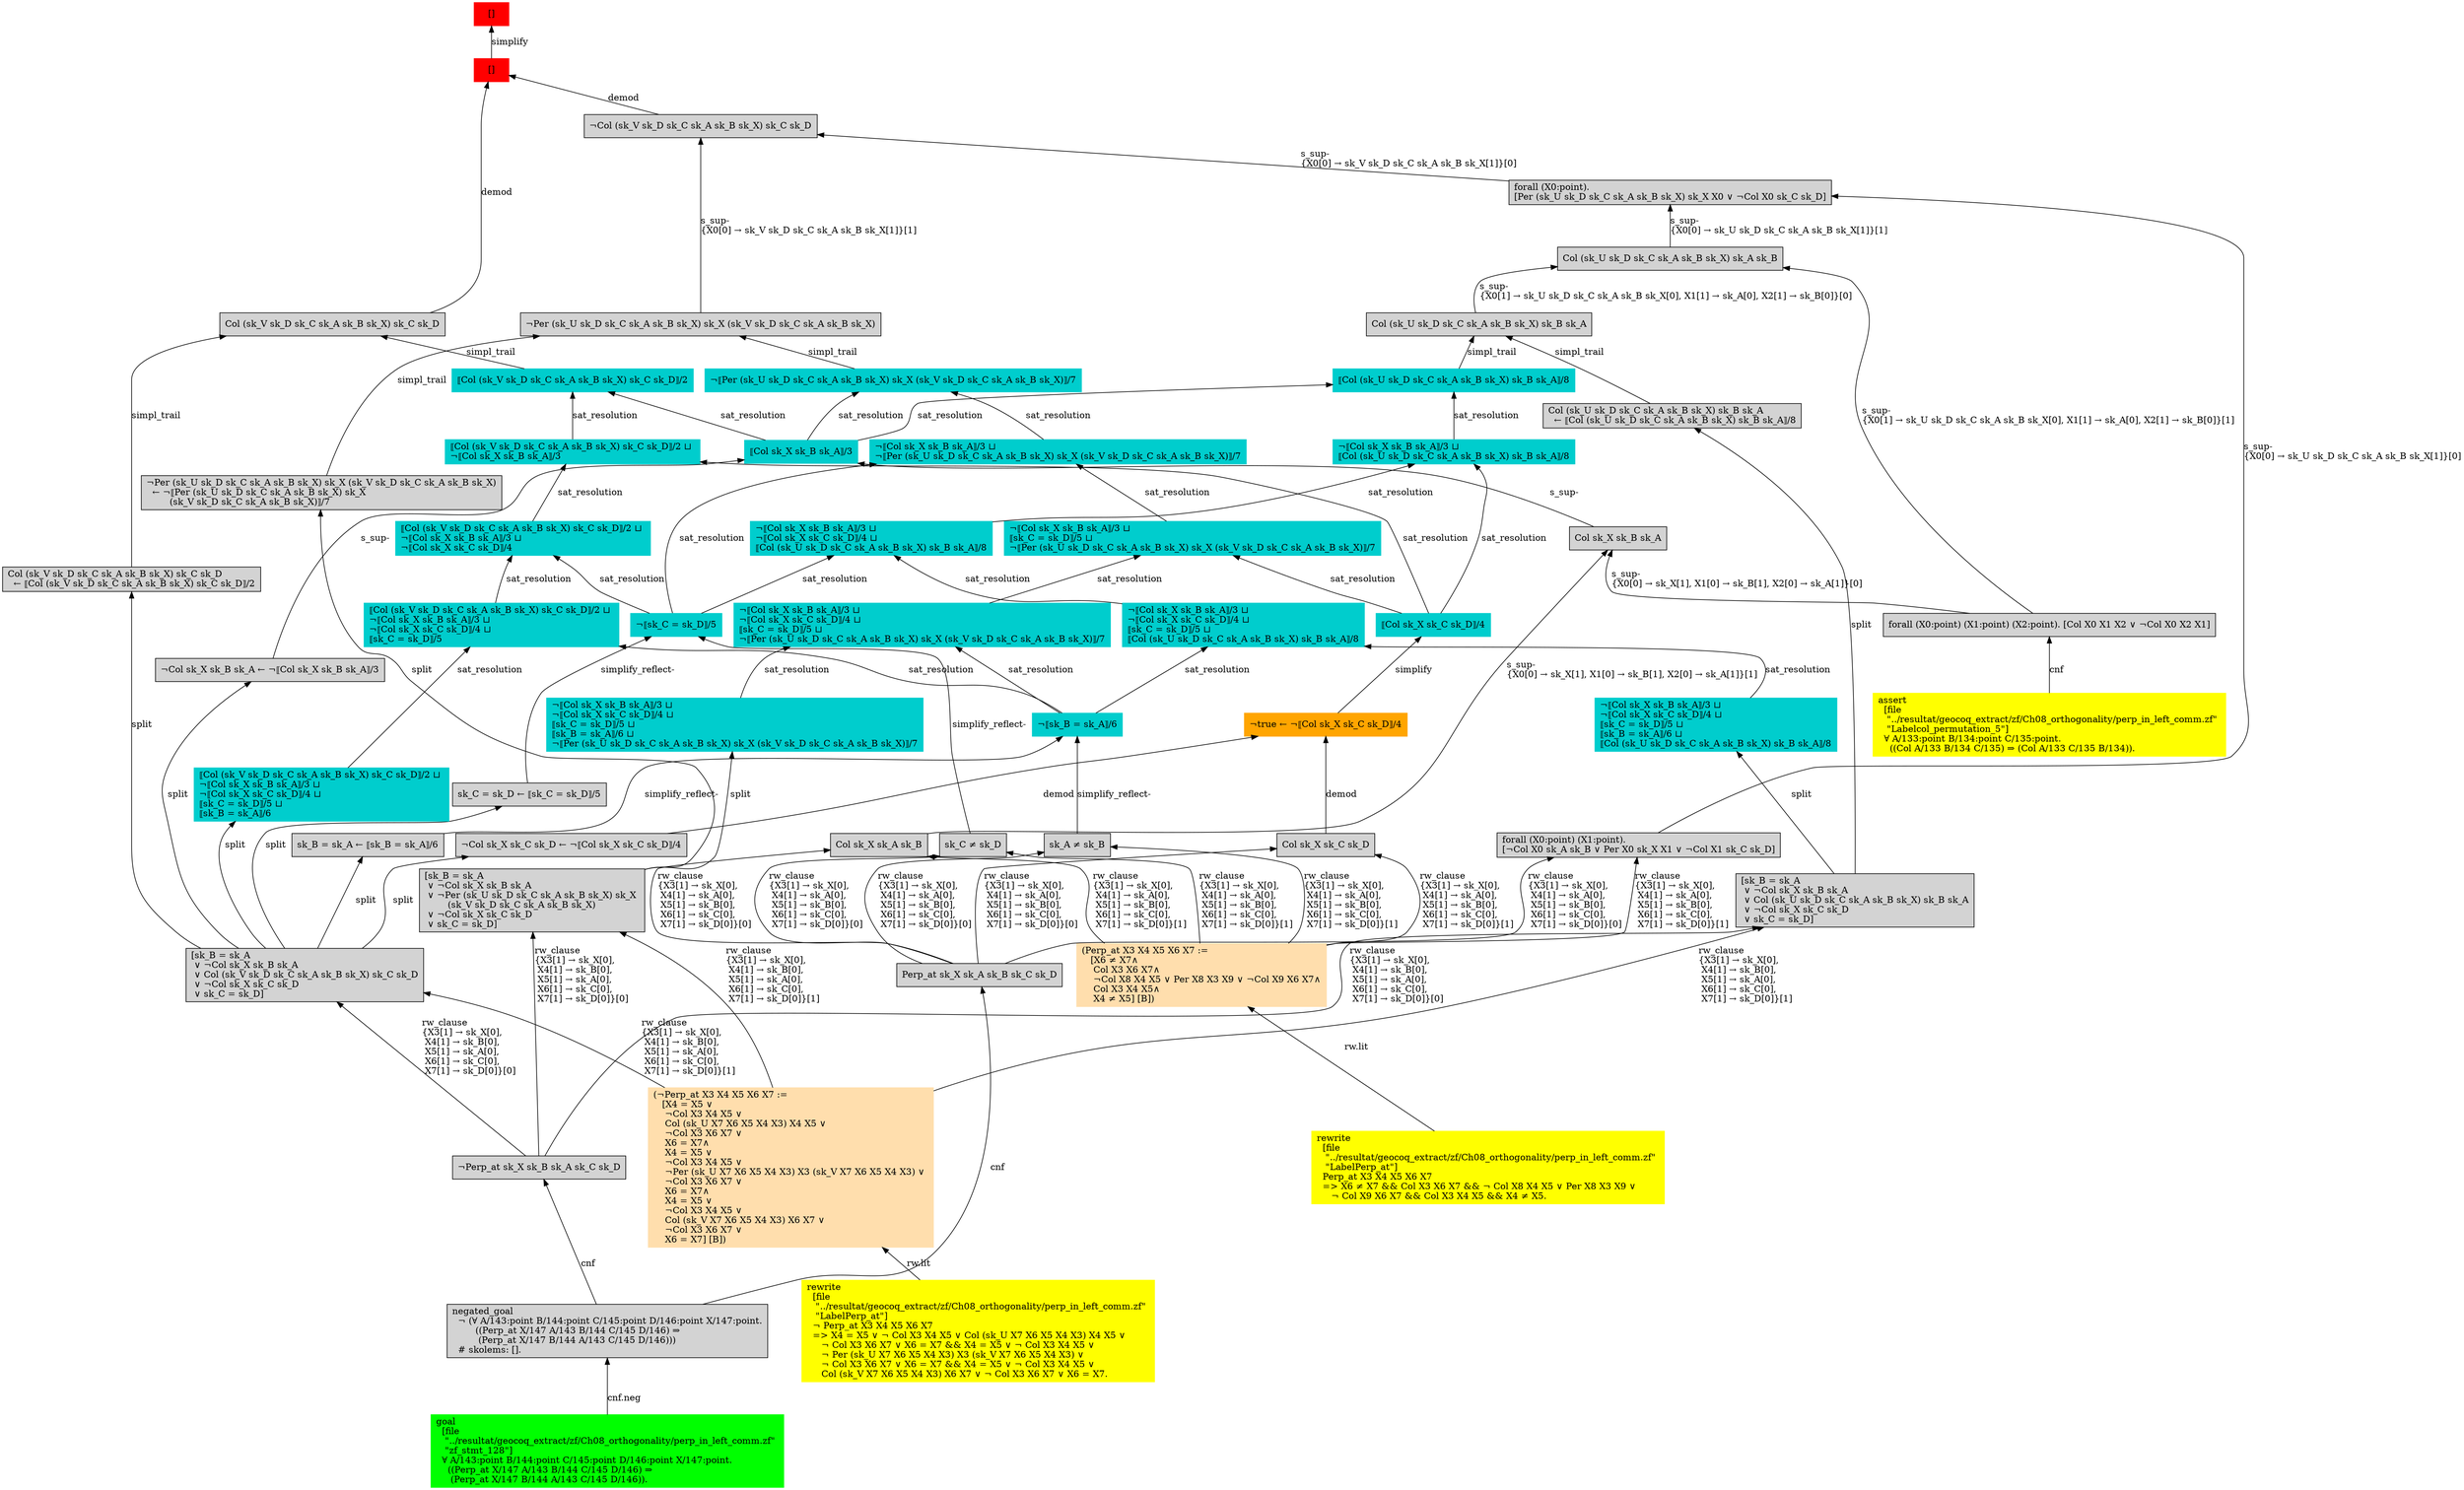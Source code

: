 digraph "unsat_graph" {
  vertex_0 [color=red, label="[]", shape=box, style=filled];
  vertex_0 -> vertex_1 [label="simplify", dir="back"];
  vertex_1 [color=red, label="[]", shape=box, style=filled];
  vertex_1 -> vertex_2 [label="demod", dir="back"];
  vertex_2 [shape=box, label="Col (sk_V sk_D sk_C sk_A sk_B sk_X) sk_C sk_D\l", style=filled];
  vertex_2 -> vertex_3 [label="simpl_trail", dir="back"];
  vertex_3 [color=cyan3, shape=box, label="⟦Col (sk_V sk_D sk_C sk_A sk_B sk_X) sk_C sk_D⟧/2\l", style=filled];
  vertex_3 -> vertex_4 [label="sat_resolution", dir="back"];
  vertex_4 [color=cyan3, shape=box, label="⟦Col sk_X sk_B sk_A⟧/3\l", style=filled];
  vertex_4 -> vertex_5 [label="s_sup-\l", dir="back"];
  vertex_5 [shape=box, label="¬Col sk_X sk_B sk_A ← ¬⟦Col sk_X sk_B sk_A⟧/3\l", style=filled];
  vertex_5 -> vertex_6 [label="split", dir="back"];
  vertex_6 [shape=box, label="[sk_B = sk_A\l ∨ ¬Col sk_X sk_B sk_A\l ∨ Col (sk_V sk_D sk_C sk_A sk_B sk_X) sk_C sk_D\l ∨ ¬Col sk_X sk_C sk_D\l ∨ sk_C = sk_D]\l", style=filled];
  vertex_6 -> vertex_7 [label="rw_clause\l\{X3[1] → sk_X[0], \l X4[1] → sk_B[0], \l X5[1] → sk_A[0], \l X6[1] → sk_C[0], \l X7[1] → sk_D[0]\}[1]\l", dir="back"];
  vertex_7 [color=navajowhite, shape=box, label="(¬Perp_at X3 X4 X5 X6 X7 :=\l   [X4 = X5 ∨ \l    ¬Col X3 X4 X5 ∨ \l    Col (sk_U X7 X6 X5 X4 X3) X4 X5 ∨ \l    ¬Col X3 X6 X7 ∨ \l    X6 = X7∧\l    X4 = X5 ∨ \l    ¬Col X3 X4 X5 ∨ \l    ¬Per (sk_U X7 X6 X5 X4 X3) X3 (sk_V X7 X6 X5 X4 X3) ∨ \l    ¬Col X3 X6 X7 ∨ \l    X6 = X7∧\l    X4 = X5 ∨ \l    ¬Col X3 X4 X5 ∨ \l    Col (sk_V X7 X6 X5 X4 X3) X6 X7 ∨ \l    ¬Col X3 X6 X7 ∨ \l    X6 = X7] [B])\l", style=filled];
  vertex_7 -> vertex_8 [label="rw.lit", dir="back"];
  vertex_8 [color=yellow, shape=box, label="rewrite\l  [file\l   \"../resultat/geocoq_extract/zf/Ch08_orthogonality/perp_in_left_comm.zf\" \l   \"LabelPerp_at\"]\l  ¬ Perp_at X3 X4 X5 X6 X7\l  =\> X4 = X5 ∨ ¬ Col X3 X4 X5 ∨ Col (sk_U X7 X6 X5 X4 X3) X4 X5 ∨ \l     ¬ Col X3 X6 X7 ∨ X6 = X7 && X4 = X5 ∨ ¬ Col X3 X4 X5 ∨ \l     ¬ Per (sk_U X7 X6 X5 X4 X3) X3 (sk_V X7 X6 X5 X4 X3) ∨ \l     ¬ Col X3 X6 X7 ∨ X6 = X7 && X4 = X5 ∨ ¬ Col X3 X4 X5 ∨ \l     Col (sk_V X7 X6 X5 X4 X3) X6 X7 ∨ ¬ Col X3 X6 X7 ∨ X6 = X7.\l", style=filled];
  vertex_6 -> vertex_9 [label="rw_clause\l\{X3[1] → sk_X[0], \l X4[1] → sk_B[0], \l X5[1] → sk_A[0], \l X6[1] → sk_C[0], \l X7[1] → sk_D[0]\}[0]\l", dir="back"];
  vertex_9 [shape=box, label="¬Perp_at sk_X sk_B sk_A sk_C sk_D\l", style=filled];
  vertex_9 -> vertex_10 [label="cnf", dir="back"];
  vertex_10 [shape=box, label="negated_goal\l  ¬ (∀ A/143:point B/144:point C/145:point D/146:point X/147:point.\l        ((Perp_at X/147 A/143 B/144 C/145 D/146) ⇒\l         (Perp_at X/147 B/144 A/143 C/145 D/146)))\l  # skolems: [].\l", style=filled];
  vertex_10 -> vertex_11 [label="cnf.neg", dir="back"];
  vertex_11 [color=green, shape=box, label="goal\l  [file\l   \"../resultat/geocoq_extract/zf/Ch08_orthogonality/perp_in_left_comm.zf\" \l   \"zf_stmt_128\"]\l  ∀ A/143:point B/144:point C/145:point D/146:point X/147:point.\l    ((Perp_at X/147 A/143 B/144 C/145 D/146) ⇒\l     (Perp_at X/147 B/144 A/143 C/145 D/146)).\l", style=filled];
  vertex_4 -> vertex_12 [label="s_sup-\l", dir="back"];
  vertex_12 [shape=box, label="Col sk_X sk_B sk_A\l", style=filled];
  vertex_12 -> vertex_13 [label="s_sup-\l\{X0[0] → sk_X[1], X1[0] → sk_B[1], X2[0] → sk_A[1]\}[0]\l", dir="back"];
  vertex_13 [shape=box, label="forall (X0:point) (X1:point) (X2:point). [Col X0 X1 X2 ∨ ¬Col X0 X2 X1]\l", style=filled];
  vertex_13 -> vertex_14 [label="cnf", dir="back"];
  vertex_14 [color=yellow, shape=box, label="assert\l  [file\l   \"../resultat/geocoq_extract/zf/Ch08_orthogonality/perp_in_left_comm.zf\" \l   \"Labelcol_permutation_5\"]\l  ∀ A/133:point B/134:point C/135:point.\l    ((Col A/133 B/134 C/135) ⇒ (Col A/133 C/135 B/134)).\l", style=filled];
  vertex_12 -> vertex_15 [label="s_sup-\l\{X0[0] → sk_X[1], X1[0] → sk_B[1], X2[0] → sk_A[1]\}[1]\l", dir="back"];
  vertex_15 [shape=box, label="Col sk_X sk_A sk_B\l", style=filled];
  vertex_15 -> vertex_16 [label="rw_clause\l\{X3[1] → sk_X[0], \l X4[1] → sk_A[0], \l X5[1] → sk_B[0], \l X6[1] → sk_C[0], \l X7[1] → sk_D[0]\}[1]\l", dir="back"];
  vertex_16 [color=navajowhite, shape=box, label="(Perp_at X3 X4 X5 X6 X7 :=\l   [X6 ≠ X7∧\l    Col X3 X6 X7∧\l    ¬Col X8 X4 X5 ∨ Per X8 X3 X9 ∨ ¬Col X9 X6 X7∧\l    Col X3 X4 X5∧\l    X4 ≠ X5] [B])\l", style=filled];
  vertex_16 -> vertex_17 [label="rw.lit", dir="back"];
  vertex_17 [color=yellow, shape=box, label="rewrite\l  [file\l   \"../resultat/geocoq_extract/zf/Ch08_orthogonality/perp_in_left_comm.zf\" \l   \"LabelPerp_at\"]\l  Perp_at X3 X4 X5 X6 X7\l  =\> X6 ≠ X7 && Col X3 X6 X7 && ¬ Col X8 X4 X5 ∨ Per X8 X3 X9 ∨ \l     ¬ Col X9 X6 X7 && Col X3 X4 X5 && X4 ≠ X5.\l", style=filled];
  vertex_15 -> vertex_18 [label="rw_clause\l\{X3[1] → sk_X[0], \l X4[1] → sk_A[0], \l X5[1] → sk_B[0], \l X6[1] → sk_C[0], \l X7[1] → sk_D[0]\}[0]\l", dir="back"];
  vertex_18 [shape=box, label="Perp_at sk_X sk_A sk_B sk_C sk_D\l", style=filled];
  vertex_18 -> vertex_10 [label="cnf", dir="back"];
  vertex_3 -> vertex_19 [label="sat_resolution", dir="back"];
  vertex_19 [color=cyan3, shape=box, label="⟦Col (sk_V sk_D sk_C sk_A sk_B sk_X) sk_C sk_D⟧/2 ⊔ \l¬⟦Col sk_X sk_B sk_A⟧/3\l", style=filled];
  vertex_19 -> vertex_20 [label="sat_resolution", dir="back"];
  vertex_20 [color=cyan3, shape=box, label="⟦Col sk_X sk_C sk_D⟧/4\l", style=filled];
  vertex_20 -> vertex_21 [label="simplify", dir="back"];
  vertex_21 [color=orange, shape=box, label="¬true ← ¬⟦Col sk_X sk_C sk_D⟧/4\l", style=filled];
  vertex_21 -> vertex_22 [label="demod", dir="back"];
  vertex_22 [shape=box, label="Col sk_X sk_C sk_D\l", style=filled];
  vertex_22 -> vertex_16 [label="rw_clause\l\{X3[1] → sk_X[0], \l X4[1] → sk_A[0], \l X5[1] → sk_B[0], \l X6[1] → sk_C[0], \l X7[1] → sk_D[0]\}[1]\l", dir="back"];
  vertex_22 -> vertex_18 [label="rw_clause\l\{X3[1] → sk_X[0], \l X4[1] → sk_A[0], \l X5[1] → sk_B[0], \l X6[1] → sk_C[0], \l X7[1] → sk_D[0]\}[0]\l", dir="back"];
  vertex_21 -> vertex_23 [label="demod", dir="back"];
  vertex_23 [shape=box, label="¬Col sk_X sk_C sk_D ← ¬⟦Col sk_X sk_C sk_D⟧/4\l", style=filled];
  vertex_23 -> vertex_6 [label="split", dir="back"];
  vertex_19 -> vertex_24 [label="sat_resolution", dir="back"];
  vertex_24 [color=cyan3, shape=box, label="⟦Col (sk_V sk_D sk_C sk_A sk_B sk_X) sk_C sk_D⟧/2 ⊔ \l¬⟦Col sk_X sk_B sk_A⟧/3 ⊔ \l¬⟦Col sk_X sk_C sk_D⟧/4\l", style=filled];
  vertex_24 -> vertex_25 [label="sat_resolution", dir="back"];
  vertex_25 [color=cyan3, shape=box, label="¬⟦sk_C = sk_D⟧/5\l", style=filled];
  vertex_25 -> vertex_26 [label="simplify_reflect-", dir="back"];
  vertex_26 [shape=box, label="sk_C ≠ sk_D\l", style=filled];
  vertex_26 -> vertex_16 [label="rw_clause\l\{X3[1] → sk_X[0], \l X4[1] → sk_A[0], \l X5[1] → sk_B[0], \l X6[1] → sk_C[0], \l X7[1] → sk_D[0]\}[1]\l", dir="back"];
  vertex_26 -> vertex_18 [label="rw_clause\l\{X3[1] → sk_X[0], \l X4[1] → sk_A[0], \l X5[1] → sk_B[0], \l X6[1] → sk_C[0], \l X7[1] → sk_D[0]\}[0]\l", dir="back"];
  vertex_25 -> vertex_27 [label="simplify_reflect-", dir="back"];
  vertex_27 [shape=box, label="sk_C = sk_D ← ⟦sk_C = sk_D⟧/5\l", style=filled];
  vertex_27 -> vertex_6 [label="split", dir="back"];
  vertex_24 -> vertex_28 [label="sat_resolution", dir="back"];
  vertex_28 [color=cyan3, shape=box, label="⟦Col (sk_V sk_D sk_C sk_A sk_B sk_X) sk_C sk_D⟧/2 ⊔ \l¬⟦Col sk_X sk_B sk_A⟧/3 ⊔ \l¬⟦Col sk_X sk_C sk_D⟧/4 ⊔ \l⟦sk_C = sk_D⟧/5\l", style=filled];
  vertex_28 -> vertex_29 [label="sat_resolution", dir="back"];
  vertex_29 [color=cyan3, shape=box, label="¬⟦sk_B = sk_A⟧/6\l", style=filled];
  vertex_29 -> vertex_30 [label="simplify_reflect-", dir="back"];
  vertex_30 [shape=box, label="sk_A ≠ sk_B\l", style=filled];
  vertex_30 -> vertex_16 [label="rw_clause\l\{X3[1] → sk_X[0], \l X4[1] → sk_A[0], \l X5[1] → sk_B[0], \l X6[1] → sk_C[0], \l X7[1] → sk_D[0]\}[1]\l", dir="back"];
  vertex_30 -> vertex_18 [label="rw_clause\l\{X3[1] → sk_X[0], \l X4[1] → sk_A[0], \l X5[1] → sk_B[0], \l X6[1] → sk_C[0], \l X7[1] → sk_D[0]\}[0]\l", dir="back"];
  vertex_29 -> vertex_31 [label="simplify_reflect-", dir="back"];
  vertex_31 [shape=box, label="sk_B = sk_A ← ⟦sk_B = sk_A⟧/6\l", style=filled];
  vertex_31 -> vertex_6 [label="split", dir="back"];
  vertex_28 -> vertex_32 [label="sat_resolution", dir="back"];
  vertex_32 [color=cyan3, shape=box, label="⟦Col (sk_V sk_D sk_C sk_A sk_B sk_X) sk_C sk_D⟧/2 ⊔ \l¬⟦Col sk_X sk_B sk_A⟧/3 ⊔ \l¬⟦Col sk_X sk_C sk_D⟧/4 ⊔ \l⟦sk_C = sk_D⟧/5 ⊔ \l⟦sk_B = sk_A⟧/6\l", style=filled];
  vertex_32 -> vertex_6 [label="split", dir="back"];
  vertex_2 -> vertex_33 [label="simpl_trail", dir="back"];
  vertex_33 [shape=box, label="Col (sk_V sk_D sk_C sk_A sk_B sk_X) sk_C sk_D\l  ← ⟦Col (sk_V sk_D sk_C sk_A sk_B sk_X) sk_C sk_D⟧/2\l", style=filled];
  vertex_33 -> vertex_6 [label="split", dir="back"];
  vertex_1 -> vertex_34 [label="demod", dir="back"];
  vertex_34 [shape=box, label="¬Col (sk_V sk_D sk_C sk_A sk_B sk_X) sk_C sk_D\l", style=filled];
  vertex_34 -> vertex_35 [label="s_sup-\l\{X0[0] → sk_V sk_D sk_C sk_A sk_B sk_X[1]\}[1]\l", dir="back"];
  vertex_35 [shape=box, label="¬Per (sk_U sk_D sk_C sk_A sk_B sk_X) sk_X (sk_V sk_D sk_C sk_A sk_B sk_X)\l", style=filled];
  vertex_35 -> vertex_36 [label="simpl_trail", dir="back"];
  vertex_36 [color=cyan3, shape=box, label="¬⟦Per (sk_U sk_D sk_C sk_A sk_B sk_X) sk_X (sk_V sk_D sk_C sk_A sk_B sk_X)⟧/7\l", style=filled];
  vertex_36 -> vertex_4 [label="sat_resolution", dir="back"];
  vertex_36 -> vertex_37 [label="sat_resolution", dir="back"];
  vertex_37 [color=cyan3, shape=box, label="¬⟦Col sk_X sk_B sk_A⟧/3 ⊔ \l¬⟦Per (sk_U sk_D sk_C sk_A sk_B sk_X) sk_X (sk_V sk_D sk_C sk_A sk_B sk_X)⟧/7\l", style=filled];
  vertex_37 -> vertex_25 [label="sat_resolution", dir="back"];
  vertex_37 -> vertex_38 [label="sat_resolution", dir="back"];
  vertex_38 [color=cyan3, shape=box, label="¬⟦Col sk_X sk_B sk_A⟧/3 ⊔ \l⟦sk_C = sk_D⟧/5 ⊔ \l¬⟦Per (sk_U sk_D sk_C sk_A sk_B sk_X) sk_X (sk_V sk_D sk_C sk_A sk_B sk_X)⟧/7\l", style=filled];
  vertex_38 -> vertex_20 [label="sat_resolution", dir="back"];
  vertex_38 -> vertex_39 [label="sat_resolution", dir="back"];
  vertex_39 [color=cyan3, shape=box, label="¬⟦Col sk_X sk_B sk_A⟧/3 ⊔ \l¬⟦Col sk_X sk_C sk_D⟧/4 ⊔ \l⟦sk_C = sk_D⟧/5 ⊔ \l¬⟦Per (sk_U sk_D sk_C sk_A sk_B sk_X) sk_X (sk_V sk_D sk_C sk_A sk_B sk_X)⟧/7\l", style=filled];
  vertex_39 -> vertex_29 [label="sat_resolution", dir="back"];
  vertex_39 -> vertex_40 [label="sat_resolution", dir="back"];
  vertex_40 [color=cyan3, shape=box, label="¬⟦Col sk_X sk_B sk_A⟧/3 ⊔ \l¬⟦Col sk_X sk_C sk_D⟧/4 ⊔ \l⟦sk_C = sk_D⟧/5 ⊔ \l⟦sk_B = sk_A⟧/6 ⊔ \l¬⟦Per (sk_U sk_D sk_C sk_A sk_B sk_X) sk_X (sk_V sk_D sk_C sk_A sk_B sk_X)⟧/7\l", style=filled];
  vertex_40 -> vertex_41 [label="split", dir="back"];
  vertex_41 [shape=box, label="[sk_B = sk_A\l ∨ ¬Col sk_X sk_B sk_A\l ∨ ¬Per (sk_U sk_D sk_C sk_A sk_B sk_X) sk_X \l        (sk_V sk_D sk_C sk_A sk_B sk_X)\l ∨ ¬Col sk_X sk_C sk_D\l ∨ sk_C = sk_D]\l", style=filled];
  vertex_41 -> vertex_7 [label="rw_clause\l\{X3[1] → sk_X[0], \l X4[1] → sk_B[0], \l X5[1] → sk_A[0], \l X6[1] → sk_C[0], \l X7[1] → sk_D[0]\}[1]\l", dir="back"];
  vertex_41 -> vertex_9 [label="rw_clause\l\{X3[1] → sk_X[0], \l X4[1] → sk_B[0], \l X5[1] → sk_A[0], \l X6[1] → sk_C[0], \l X7[1] → sk_D[0]\}[0]\l", dir="back"];
  vertex_35 -> vertex_42 [label="simpl_trail", dir="back"];
  vertex_42 [shape=box, label="¬Per (sk_U sk_D sk_C sk_A sk_B sk_X) sk_X (sk_V sk_D sk_C sk_A sk_B sk_X)\l  ← ¬⟦Per (sk_U sk_D sk_C sk_A sk_B sk_X) sk_X \l        (sk_V sk_D sk_C sk_A sk_B sk_X)⟧/7\l", style=filled];
  vertex_42 -> vertex_41 [label="split", dir="back"];
  vertex_34 -> vertex_43 [label="s_sup-\l\{X0[0] → sk_V sk_D sk_C sk_A sk_B sk_X[1]\}[0]\l", dir="back"];
  vertex_43 [shape=box, label="forall (X0:point).\l[Per (sk_U sk_D sk_C sk_A sk_B sk_X) sk_X X0 ∨ ¬Col X0 sk_C sk_D]\l", style=filled];
  vertex_43 -> vertex_44 [label="s_sup-\l\{X0[0] → sk_U sk_D sk_C sk_A sk_B sk_X[1]\}[0]\l", dir="back"];
  vertex_44 [shape=box, label="forall (X0:point) (X1:point).\l[¬Col X0 sk_A sk_B ∨ Per X0 sk_X X1 ∨ ¬Col X1 sk_C sk_D]\l", style=filled];
  vertex_44 -> vertex_16 [label="rw_clause\l\{X3[1] → sk_X[0], \l X4[1] → sk_A[0], \l X5[1] → sk_B[0], \l X6[1] → sk_C[0], \l X7[1] → sk_D[0]\}[1]\l", dir="back"];
  vertex_44 -> vertex_18 [label="rw_clause\l\{X3[1] → sk_X[0], \l X4[1] → sk_A[0], \l X5[1] → sk_B[0], \l X6[1] → sk_C[0], \l X7[1] → sk_D[0]\}[0]\l", dir="back"];
  vertex_43 -> vertex_45 [label="s_sup-\l\{X0[0] → sk_U sk_D sk_C sk_A sk_B sk_X[1]\}[1]\l", dir="back"];
  vertex_45 [shape=box, label="Col (sk_U sk_D sk_C sk_A sk_B sk_X) sk_A sk_B\l", style=filled];
  vertex_45 -> vertex_13 [label="s_sup-\l\{X0[1] → sk_U sk_D sk_C sk_A sk_B sk_X[0], X1[1] → sk_A[0], X2[1] → sk_B[0]\}[1]\l", dir="back"];
  vertex_45 -> vertex_46 [label="s_sup-\l\{X0[1] → sk_U sk_D sk_C sk_A sk_B sk_X[0], X1[1] → sk_A[0], X2[1] → sk_B[0]\}[0]\l", dir="back"];
  vertex_46 [shape=box, label="Col (sk_U sk_D sk_C sk_A sk_B sk_X) sk_B sk_A\l", style=filled];
  vertex_46 -> vertex_47 [label="simpl_trail", dir="back"];
  vertex_47 [color=cyan3, shape=box, label="⟦Col (sk_U sk_D sk_C sk_A sk_B sk_X) sk_B sk_A⟧/8\l", style=filled];
  vertex_47 -> vertex_4 [label="sat_resolution", dir="back"];
  vertex_47 -> vertex_48 [label="sat_resolution", dir="back"];
  vertex_48 [color=cyan3, shape=box, label="¬⟦Col sk_X sk_B sk_A⟧/3 ⊔ \l⟦Col (sk_U sk_D sk_C sk_A sk_B sk_X) sk_B sk_A⟧/8\l", style=filled];
  vertex_48 -> vertex_20 [label="sat_resolution", dir="back"];
  vertex_48 -> vertex_49 [label="sat_resolution", dir="back"];
  vertex_49 [color=cyan3, shape=box, label="¬⟦Col sk_X sk_B sk_A⟧/3 ⊔ \l¬⟦Col sk_X sk_C sk_D⟧/4 ⊔ \l⟦Col (sk_U sk_D sk_C sk_A sk_B sk_X) sk_B sk_A⟧/8\l", style=filled];
  vertex_49 -> vertex_25 [label="sat_resolution", dir="back"];
  vertex_49 -> vertex_50 [label="sat_resolution", dir="back"];
  vertex_50 [color=cyan3, shape=box, label="¬⟦Col sk_X sk_B sk_A⟧/3 ⊔ \l¬⟦Col sk_X sk_C sk_D⟧/4 ⊔ \l⟦sk_C = sk_D⟧/5 ⊔ \l⟦Col (sk_U sk_D sk_C sk_A sk_B sk_X) sk_B sk_A⟧/8\l", style=filled];
  vertex_50 -> vertex_29 [label="sat_resolution", dir="back"];
  vertex_50 -> vertex_51 [label="sat_resolution", dir="back"];
  vertex_51 [color=cyan3, shape=box, label="¬⟦Col sk_X sk_B sk_A⟧/3 ⊔ \l¬⟦Col sk_X sk_C sk_D⟧/4 ⊔ \l⟦sk_C = sk_D⟧/5 ⊔ \l⟦sk_B = sk_A⟧/6 ⊔ \l⟦Col (sk_U sk_D sk_C sk_A sk_B sk_X) sk_B sk_A⟧/8\l", style=filled];
  vertex_51 -> vertex_52 [label="split", dir="back"];
  vertex_52 [shape=box, label="[sk_B = sk_A\l ∨ ¬Col sk_X sk_B sk_A\l ∨ Col (sk_U sk_D sk_C sk_A sk_B sk_X) sk_B sk_A\l ∨ ¬Col sk_X sk_C sk_D\l ∨ sk_C = sk_D]\l", style=filled];
  vertex_52 -> vertex_7 [label="rw_clause\l\{X3[1] → sk_X[0], \l X4[1] → sk_B[0], \l X5[1] → sk_A[0], \l X6[1] → sk_C[0], \l X7[1] → sk_D[0]\}[1]\l", dir="back"];
  vertex_52 -> vertex_9 [label="rw_clause\l\{X3[1] → sk_X[0], \l X4[1] → sk_B[0], \l X5[1] → sk_A[0], \l X6[1] → sk_C[0], \l X7[1] → sk_D[0]\}[0]\l", dir="back"];
  vertex_46 -> vertex_53 [label="simpl_trail", dir="back"];
  vertex_53 [shape=box, label="Col (sk_U sk_D sk_C sk_A sk_B sk_X) sk_B sk_A\l  ← ⟦Col (sk_U sk_D sk_C sk_A sk_B sk_X) sk_B sk_A⟧/8\l", style=filled];
  vertex_53 -> vertex_52 [label="split", dir="back"];
  }


